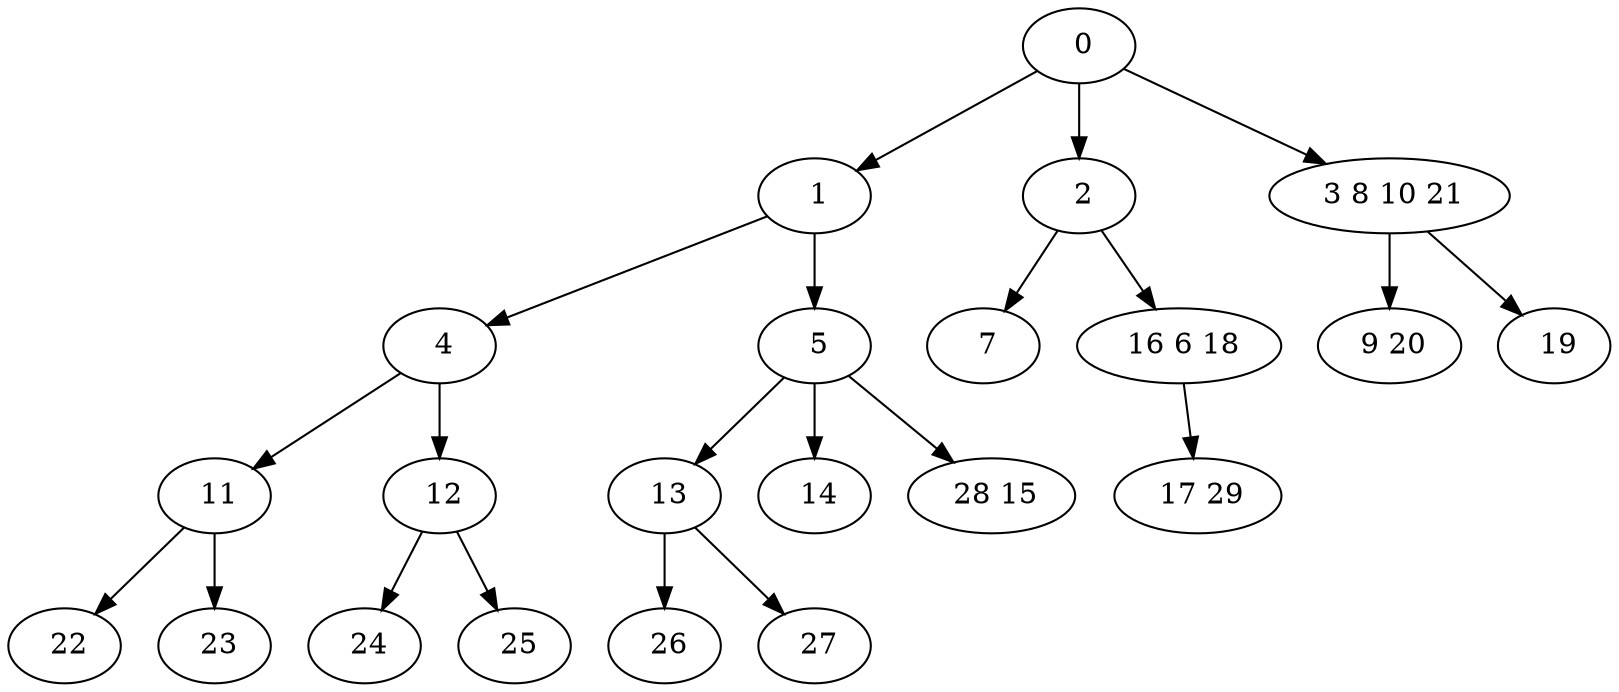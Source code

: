 digraph mytree {
" 0" -> " 1";
" 0" -> " 2";
" 0" -> " 3 8 10 21";
" 1" -> " 4";
" 1" -> " 5";
" 2" -> " 7";
" 2" -> " 16 6 18";
" 4" -> " 11";
" 4" -> " 12";
" 7";
" 16 6 18" -> " 17 29";
" 11" -> " 22";
" 11" -> " 23";
" 12" -> " 24";
" 12" -> " 25";
" 5" -> " 13";
" 5" -> " 14";
" 5" -> " 28 15";
" 13" -> " 26";
" 13" -> " 27";
" 14";
" 28 15";
" 22";
" 23";
" 24";
" 25";
" 26";
" 27";
" 17 29";
" 3 8 10 21" -> " 9 20";
" 3 8 10 21" -> " 19";
" 9 20";
" 19";
}
